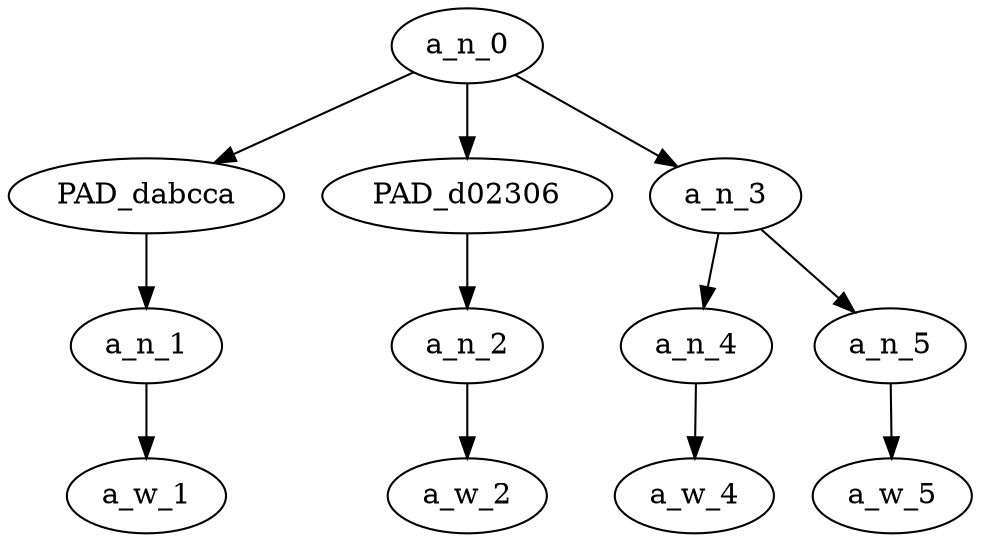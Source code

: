 strict digraph "" {
	a_n_0	[div_dir=1,
		index=0,
		level=3,
		pos="1.1666666666666667,3!",
		text_span="[0, 1, 2, 3]",
		value=0.99999995];
	PAD_dabcca	[div_dir=1,
		index=0,
		level=2,
		pos="0.0,2!",
		text_span="[0]",
		value=0.26554055];
	a_n_0 -> PAD_dabcca;
	PAD_d02306	[div_dir=-1,
		index=1,
		level=2,
		pos="1.0,2!",
		text_span="[1]",
		value=0.20286035];
	a_n_0 -> PAD_d02306;
	a_n_3	[div_dir=1,
		index=2,
		level=2,
		pos="2.5,2!",
		text_span="[2, 3]",
		value=0.52966876];
	a_n_0 -> a_n_3;
	a_n_1	[div_dir=1,
		index=0,
		level=1,
		pos="0.0,1!",
		text_span="[0]",
		value=0.26554055];
	PAD_dabcca -> a_n_1;
	a_w_1	[div_dir=0,
		index=0,
		level=0,
		pos="0,0!",
		text_span="[0]",
		value=working];
	a_n_1 -> a_w_1;
	a_n_2	[div_dir=-1,
		index=1,
		level=1,
		pos="1.0,1!",
		text_span="[1]",
		value=0.20286035];
	PAD_d02306 -> a_n_2;
	a_w_2	[div_dir=0,
		index=1,
		level=0,
		pos="1,0!",
		text_span="[1]",
		value=really];
	a_n_2 -> a_w_2;
	a_n_4	[div_dir=1,
		index=2,
		level=1,
		pos="2.0,1!",
		text_span="[2]",
		value=0.22200247];
	a_n_3 -> a_n_4;
	a_n_5	[div_dir=1,
		index=3,
		level=1,
		pos="3.0,1!",
		text_span="[3]",
		value=0.30572381];
	a_n_3 -> a_n_5;
	a_w_4	[div_dir=0,
		index=2,
		level=0,
		pos="2,0!",
		text_span="[2]",
		value=is];
	a_n_4 -> a_w_4;
	a_w_5	[div_dir=0,
		index=3,
		level=0,
		pos="3,0!",
		text_span="[3]",
		value=ghetto];
	a_n_5 -> a_w_5;
}
